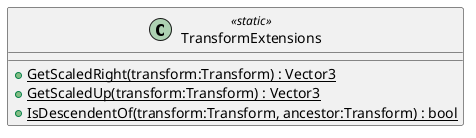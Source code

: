 @startuml
class TransformExtensions <<static>> {
    + {static} GetScaledRight(transform:Transform) : Vector3
    + {static} GetScaledUp(transform:Transform) : Vector3
    + {static} IsDescendentOf(transform:Transform, ancestor:Transform) : bool
}
@enduml
